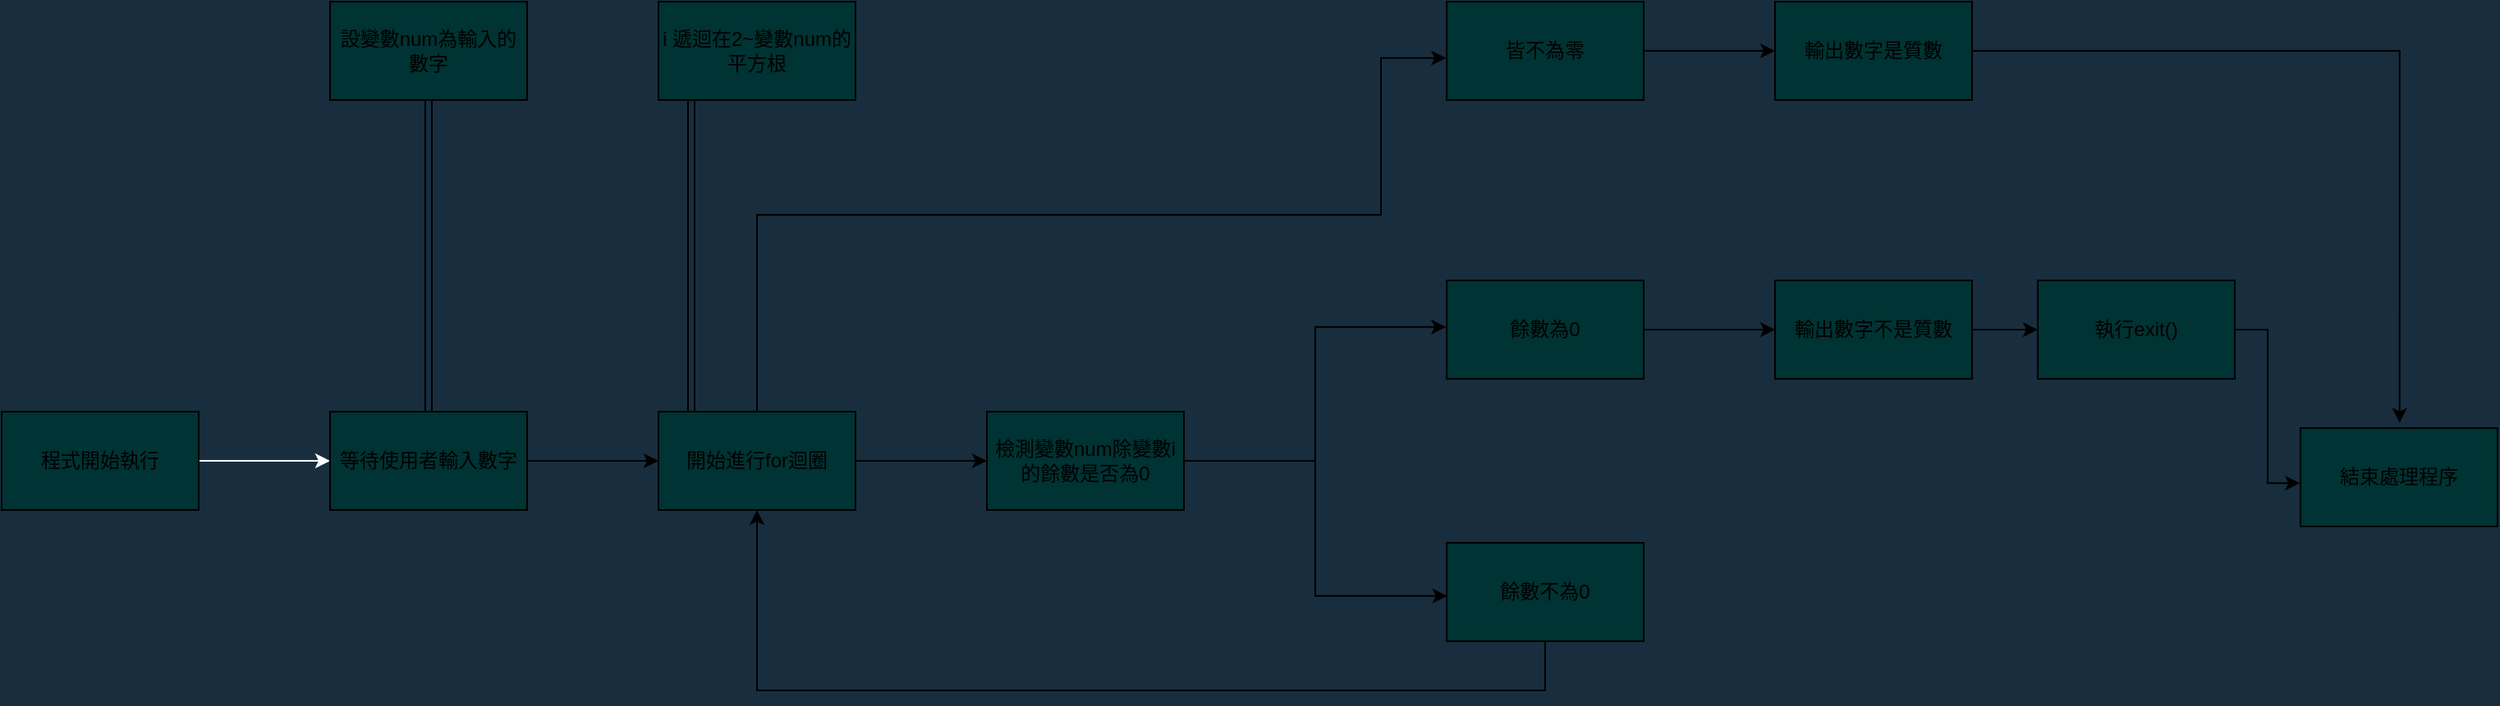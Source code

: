 <mxfile version="19.0.3" type="device"><diagram id="M9guQ9ir0UqWS5S9iEAk" name="Page-1"><mxGraphModel dx="1038" dy="641" grid="1" gridSize="10" guides="1" tooltips="1" connect="0" arrows="1" fold="1" page="1" pageScale="1" pageWidth="1600" pageHeight="600" background="#182E3E" math="0" shadow="0"><root><mxCell id="0"/><mxCell id="1" parent="0"/><mxCell id="Et3_D4YH8uo9CJU8-iSN-2" style="edgeStyle=orthogonalEdgeStyle;rounded=0;orthogonalLoop=1;jettySize=auto;html=1;entryX=0;entryY=0.5;entryDx=0;entryDy=0;labelBackgroundColor=#182E3E;strokeColor=#FFFFFF;fontColor=#FFFFFF;" parent="1" source="40PY_d5jhovfIqr3wFB5-1" target="Et3_D4YH8uo9CJU8-iSN-1" edge="1"><mxGeometry relative="1" as="geometry"/></mxCell><mxCell id="40PY_d5jhovfIqr3wFB5-1" value="程式開始執行" style="rounded=0;whiteSpace=wrap;html=1;fillColor=#003333;" parent="1" vertex="1"><mxGeometry x="40" y="340" width="120" height="60" as="geometry"/></mxCell><mxCell id="DrBdpw2UobvGX6ucMlaF-1" style="edgeStyle=orthogonalEdgeStyle;rounded=0;orthogonalLoop=1;jettySize=auto;html=1;entryX=0;entryY=0.5;entryDx=0;entryDy=0;" edge="1" parent="1" source="Et3_D4YH8uo9CJU8-iSN-1" target="Et3_D4YH8uo9CJU8-iSN-3"><mxGeometry relative="1" as="geometry"/></mxCell><mxCell id="Et3_D4YH8uo9CJU8-iSN-1" value="等待使用者輸入數字" style="rounded=0;whiteSpace=wrap;html=1;fillColor=#003333;" parent="1" vertex="1"><mxGeometry x="240" y="340" width="120" height="60" as="geometry"/></mxCell><mxCell id="DrBdpw2UobvGX6ucMlaF-10" style="edgeStyle=orthogonalEdgeStyle;rounded=0;orthogonalLoop=1;jettySize=auto;html=1;" edge="1" parent="1" source="Et3_D4YH8uo9CJU8-iSN-3" target="DrBdpw2UobvGX6ucMlaF-9"><mxGeometry relative="1" as="geometry"/></mxCell><mxCell id="DrBdpw2UobvGX6ucMlaF-34" style="edgeStyle=orthogonalEdgeStyle;rounded=0;orthogonalLoop=1;jettySize=auto;html=1;entryX=-0.003;entryY=0.573;entryDx=0;entryDy=0;entryPerimeter=0;" edge="1" parent="1" source="Et3_D4YH8uo9CJU8-iSN-3" target="DrBdpw2UobvGX6ucMlaF-32"><mxGeometry relative="1" as="geometry"><Array as="points"><mxPoint x="500" y="220"/><mxPoint x="880" y="220"/><mxPoint x="880" y="124"/></Array></mxGeometry></mxCell><mxCell id="Et3_D4YH8uo9CJU8-iSN-3" value="開始進行for迴圈" style="rounded=0;whiteSpace=wrap;html=1;sketch=0;fillColor=#003333;" parent="1" vertex="1"><mxGeometry x="440" y="340" width="120" height="60" as="geometry"/></mxCell><mxCell id="DrBdpw2UobvGX6ucMlaF-4" value="i 遞迴在2~變數num的平方根" style="rounded=0;whiteSpace=wrap;html=1;fillColor=#003333;" vertex="1" parent="1"><mxGeometry x="440" y="90" width="120" height="60" as="geometry"/></mxCell><mxCell id="DrBdpw2UobvGX6ucMlaF-6" value="設變數num為輸入的數字" style="rounded=0;whiteSpace=wrap;html=1;fillColor=#003333;" vertex="1" parent="1"><mxGeometry x="240" y="90" width="120" height="60" as="geometry"/></mxCell><mxCell id="DrBdpw2UobvGX6ucMlaF-8" value="" style="endArrow=none;html=1;rounded=0;entryX=0.5;entryY=1;entryDx=0;entryDy=0;exitX=0.5;exitY=0;exitDx=0;exitDy=0;shape=link;" edge="1" parent="1" source="Et3_D4YH8uo9CJU8-iSN-1" target="DrBdpw2UobvGX6ucMlaF-6"><mxGeometry width="50" height="50" relative="1" as="geometry"><mxPoint x="490" y="430" as="sourcePoint"/><mxPoint x="540" y="380" as="targetPoint"/></mxGeometry></mxCell><mxCell id="DrBdpw2UobvGX6ucMlaF-17" style="edgeStyle=orthogonalEdgeStyle;rounded=0;orthogonalLoop=1;jettySize=auto;html=1;entryX=0.003;entryY=0.54;entryDx=0;entryDy=0;entryPerimeter=0;" edge="1" parent="1" source="DrBdpw2UobvGX6ucMlaF-9" target="DrBdpw2UobvGX6ucMlaF-14"><mxGeometry relative="1" as="geometry"/></mxCell><mxCell id="DrBdpw2UobvGX6ucMlaF-18" style="edgeStyle=orthogonalEdgeStyle;rounded=0;orthogonalLoop=1;jettySize=auto;html=1;entryX=-0.003;entryY=0.473;entryDx=0;entryDy=0;entryPerimeter=0;" edge="1" parent="1" source="DrBdpw2UobvGX6ucMlaF-9" target="DrBdpw2UobvGX6ucMlaF-13"><mxGeometry relative="1" as="geometry"/></mxCell><mxCell id="DrBdpw2UobvGX6ucMlaF-9" value="檢測變數num除變數i&lt;br&gt;的餘數是否為0" style="rounded=0;whiteSpace=wrap;html=1;fillColor=#003333;" vertex="1" parent="1"><mxGeometry x="640" y="340" width="120" height="60" as="geometry"/></mxCell><mxCell id="DrBdpw2UobvGX6ucMlaF-20" style="edgeStyle=orthogonalEdgeStyle;rounded=0;orthogonalLoop=1;jettySize=auto;html=1;" edge="1" parent="1" source="DrBdpw2UobvGX6ucMlaF-13" target="DrBdpw2UobvGX6ucMlaF-19"><mxGeometry relative="1" as="geometry"/></mxCell><mxCell id="DrBdpw2UobvGX6ucMlaF-13" value="餘數為0" style="rounded=0;whiteSpace=wrap;html=1;fillColor=#003333;" vertex="1" parent="1"><mxGeometry x="920" y="260" width="120" height="60" as="geometry"/></mxCell><mxCell id="DrBdpw2UobvGX6ucMlaF-23" style="edgeStyle=orthogonalEdgeStyle;rounded=0;orthogonalLoop=1;jettySize=auto;html=1;" edge="1" parent="1" source="DrBdpw2UobvGX6ucMlaF-14" target="Et3_D4YH8uo9CJU8-iSN-3"><mxGeometry relative="1" as="geometry"><Array as="points"><mxPoint x="980" y="510"/><mxPoint x="500" y="510"/></Array></mxGeometry></mxCell><mxCell id="DrBdpw2UobvGX6ucMlaF-14" value="餘數不為0" style="rounded=0;whiteSpace=wrap;html=1;fillColor=#003333;" vertex="1" parent="1"><mxGeometry x="920" y="420" width="120" height="60" as="geometry"/></mxCell><mxCell id="DrBdpw2UobvGX6ucMlaF-29" style="edgeStyle=orthogonalEdgeStyle;rounded=0;orthogonalLoop=1;jettySize=auto;html=1;" edge="1" parent="1" source="DrBdpw2UobvGX6ucMlaF-19" target="DrBdpw2UobvGX6ucMlaF-27"><mxGeometry relative="1" as="geometry"/></mxCell><mxCell id="DrBdpw2UobvGX6ucMlaF-19" value="輸出數字不是質數" style="rounded=0;whiteSpace=wrap;html=1;fillColor=#003333;" vertex="1" parent="1"><mxGeometry x="1120" y="260" width="120" height="60" as="geometry"/></mxCell><mxCell id="DrBdpw2UobvGX6ucMlaF-24" value="" style="endArrow=none;html=1;rounded=0;entryX=0.5;entryY=1;entryDx=0;entryDy=0;exitX=0.5;exitY=0;exitDx=0;exitDy=0;shape=link;" edge="1" parent="1"><mxGeometry width="50" height="50" relative="1" as="geometry"><mxPoint x="460" y="340" as="sourcePoint"/><mxPoint x="460" y="150" as="targetPoint"/></mxGeometry></mxCell><mxCell id="DrBdpw2UobvGX6ucMlaF-25" value="結束處理程序" style="rounded=0;whiteSpace=wrap;html=1;fillColor=#003333;" vertex="1" parent="1"><mxGeometry x="1440" y="350" width="120" height="60" as="geometry"/></mxCell><mxCell id="DrBdpw2UobvGX6ucMlaF-30" style="edgeStyle=orthogonalEdgeStyle;rounded=0;orthogonalLoop=1;jettySize=auto;html=1;entryX=-0.003;entryY=0.56;entryDx=0;entryDy=0;entryPerimeter=0;" edge="1" parent="1" source="DrBdpw2UobvGX6ucMlaF-27" target="DrBdpw2UobvGX6ucMlaF-25"><mxGeometry relative="1" as="geometry"/></mxCell><mxCell id="DrBdpw2UobvGX6ucMlaF-27" value="執行exit()" style="rounded=0;whiteSpace=wrap;html=1;fillColor=#003333;" vertex="1" parent="1"><mxGeometry x="1280" y="260" width="120" height="60" as="geometry"/></mxCell><mxCell id="DrBdpw2UobvGX6ucMlaF-36" style="edgeStyle=orthogonalEdgeStyle;rounded=0;orthogonalLoop=1;jettySize=auto;html=1;" edge="1" parent="1" source="DrBdpw2UobvGX6ucMlaF-32" target="DrBdpw2UobvGX6ucMlaF-35"><mxGeometry relative="1" as="geometry"/></mxCell><mxCell id="DrBdpw2UobvGX6ucMlaF-32" value="皆不為零" style="rounded=0;whiteSpace=wrap;html=1;fillColor=#003333;" vertex="1" parent="1"><mxGeometry x="920" y="90" width="120" height="60" as="geometry"/></mxCell><mxCell id="DrBdpw2UobvGX6ucMlaF-37" style="edgeStyle=orthogonalEdgeStyle;rounded=0;orthogonalLoop=1;jettySize=auto;html=1;entryX=0.503;entryY=-0.053;entryDx=0;entryDy=0;entryPerimeter=0;" edge="1" parent="1" source="DrBdpw2UobvGX6ucMlaF-35" target="DrBdpw2UobvGX6ucMlaF-25"><mxGeometry relative="1" as="geometry"/></mxCell><mxCell id="DrBdpw2UobvGX6ucMlaF-35" value="輸出數字是質數" style="rounded=0;whiteSpace=wrap;html=1;fillColor=#003333;" vertex="1" parent="1"><mxGeometry x="1120" y="90" width="120" height="60" as="geometry"/></mxCell></root></mxGraphModel></diagram></mxfile>